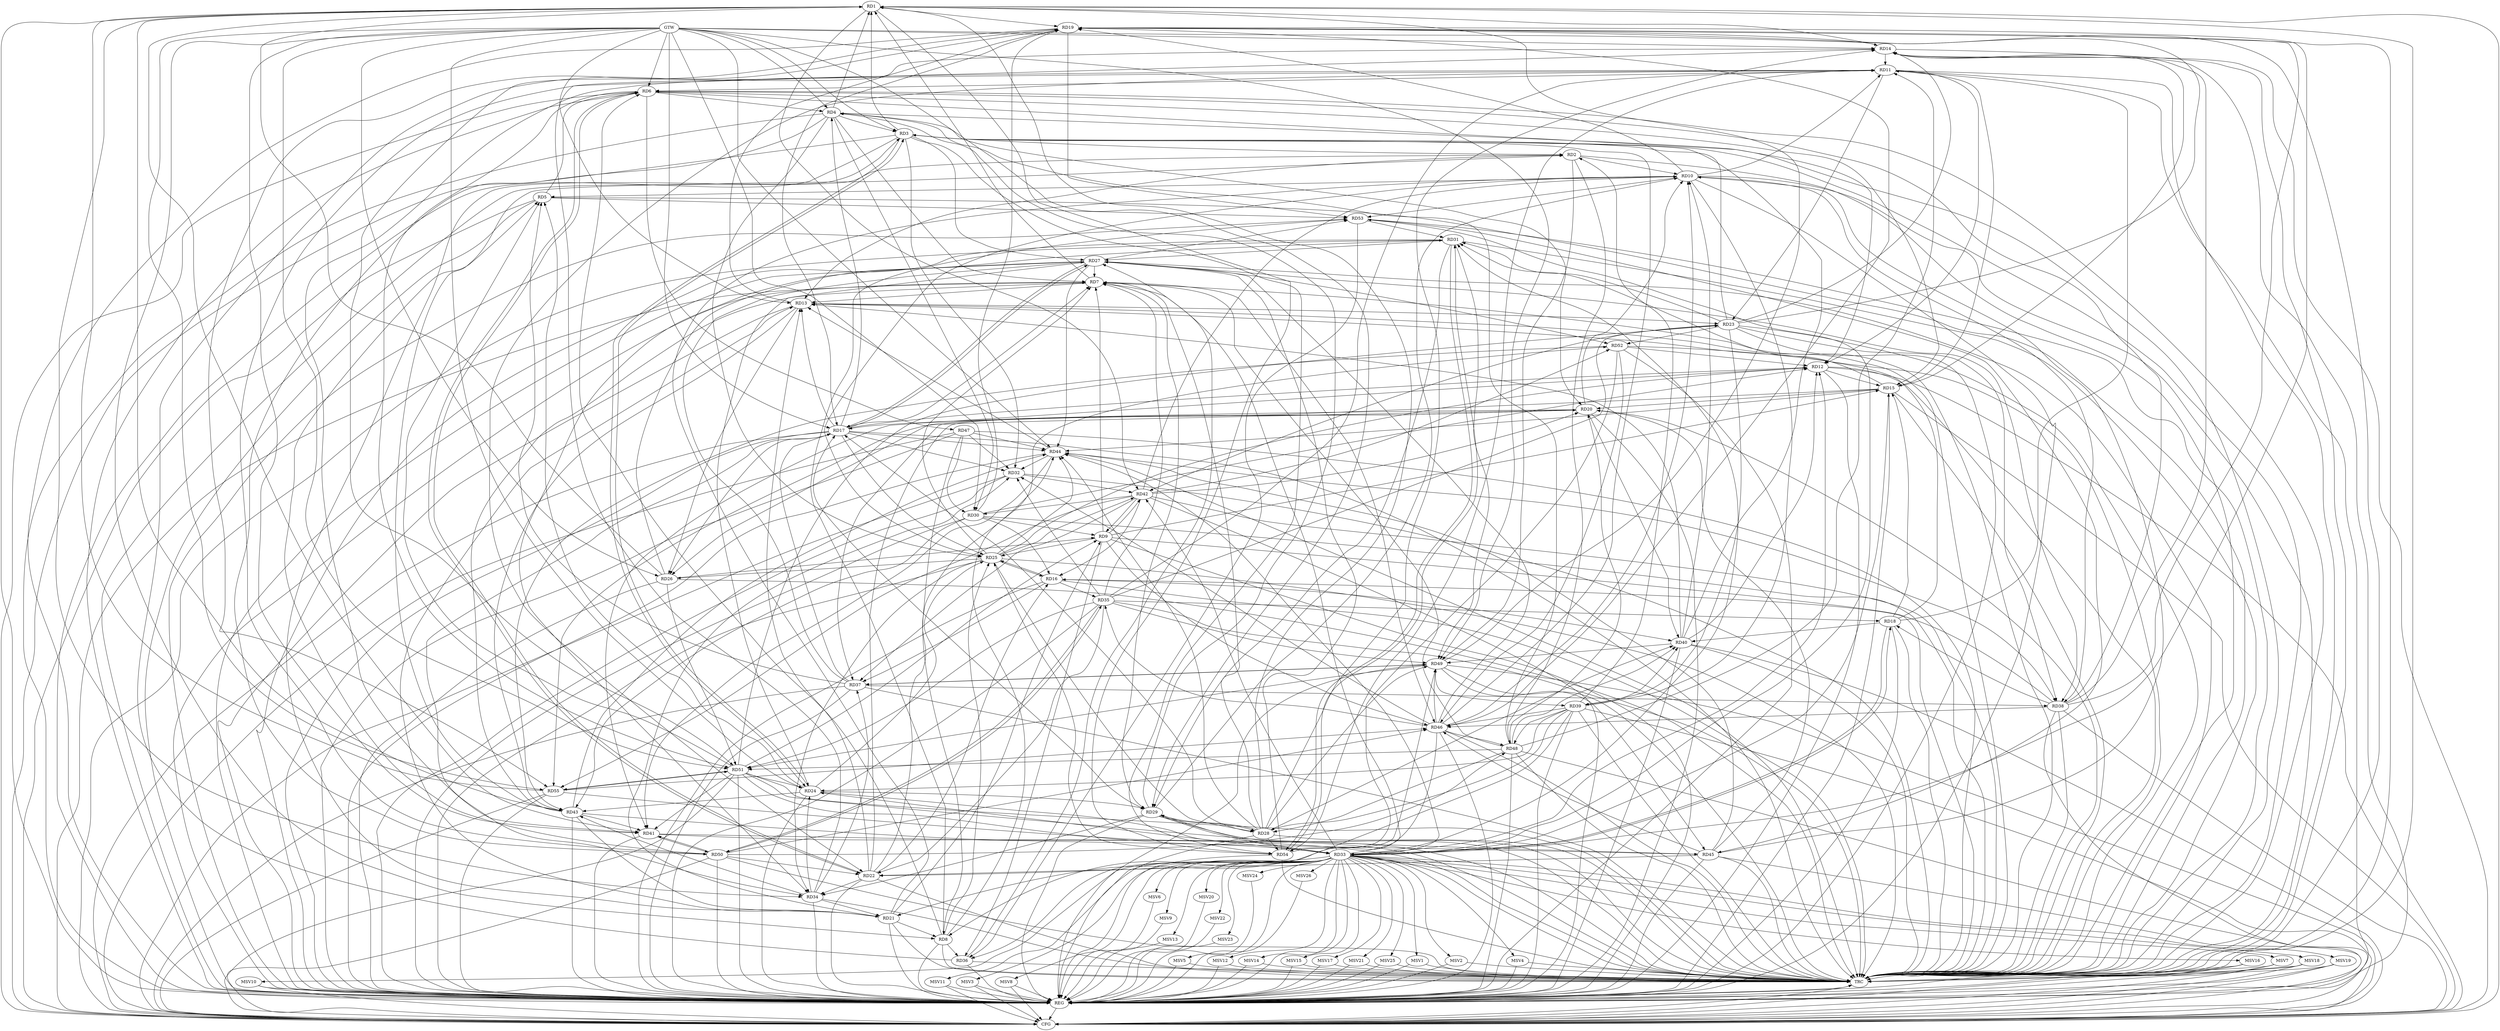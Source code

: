 strict digraph G {
  RD1 [ label="RD1" ];
  RD2 [ label="RD2" ];
  RD3 [ label="RD3" ];
  RD4 [ label="RD4" ];
  RD5 [ label="RD5" ];
  RD6 [ label="RD6" ];
  RD7 [ label="RD7" ];
  RD8 [ label="RD8" ];
  RD9 [ label="RD9" ];
  RD10 [ label="RD10" ];
  RD11 [ label="RD11" ];
  RD12 [ label="RD12" ];
  RD13 [ label="RD13" ];
  RD14 [ label="RD14" ];
  RD15 [ label="RD15" ];
  RD16 [ label="RD16" ];
  RD17 [ label="RD17" ];
  RD18 [ label="RD18" ];
  RD19 [ label="RD19" ];
  RD20 [ label="RD20" ];
  RD21 [ label="RD21" ];
  RD22 [ label="RD22" ];
  RD23 [ label="RD23" ];
  RD24 [ label="RD24" ];
  RD25 [ label="RD25" ];
  RD26 [ label="RD26" ];
  RD27 [ label="RD27" ];
  RD28 [ label="RD28" ];
  RD29 [ label="RD29" ];
  RD30 [ label="RD30" ];
  RD31 [ label="RD31" ];
  RD32 [ label="RD32" ];
  RD33 [ label="RD33" ];
  RD34 [ label="RD34" ];
  RD35 [ label="RD35" ];
  RD36 [ label="RD36" ];
  RD37 [ label="RD37" ];
  RD38 [ label="RD38" ];
  RD39 [ label="RD39" ];
  RD40 [ label="RD40" ];
  RD41 [ label="RD41" ];
  RD42 [ label="RD42" ];
  RD43 [ label="RD43" ];
  RD44 [ label="RD44" ];
  RD45 [ label="RD45" ];
  RD46 [ label="RD46" ];
  RD47 [ label="RD47" ];
  RD48 [ label="RD48" ];
  RD49 [ label="RD49" ];
  RD50 [ label="RD50" ];
  RD51 [ label="RD51" ];
  RD52 [ label="RD52" ];
  RD53 [ label="RD53" ];
  RD54 [ label="RD54" ];
  RD55 [ label="RD55" ];
  GTW [ label="GTW" ];
  REG [ label="REG" ];
  CFG [ label="CFG" ];
  TRC [ label="TRC" ];
  MSV1 [ label="MSV1" ];
  MSV2 [ label="MSV2" ];
  MSV3 [ label="MSV3" ];
  MSV4 [ label="MSV4" ];
  MSV5 [ label="MSV5" ];
  MSV6 [ label="MSV6" ];
  MSV7 [ label="MSV7" ];
  MSV8 [ label="MSV8" ];
  MSV9 [ label="MSV9" ];
  MSV10 [ label="MSV10" ];
  MSV11 [ label="MSV11" ];
  MSV12 [ label="MSV12" ];
  MSV13 [ label="MSV13" ];
  MSV14 [ label="MSV14" ];
  MSV15 [ label="MSV15" ];
  MSV16 [ label="MSV16" ];
  MSV17 [ label="MSV17" ];
  MSV18 [ label="MSV18" ];
  MSV19 [ label="MSV19" ];
  MSV20 [ label="MSV20" ];
  MSV21 [ label="MSV21" ];
  MSV22 [ label="MSV22" ];
  MSV23 [ label="MSV23" ];
  MSV24 [ label="MSV24" ];
  MSV25 [ label="MSV25" ];
  MSV26 [ label="MSV26" ];
  RD3 -> RD1;
  RD4 -> RD1;
  RD7 -> RD1;
  RD14 -> RD1;
  RD1 -> RD19;
  RD26 -> RD1;
  RD28 -> RD1;
  RD1 -> RD34;
  RD1 -> RD41;
  RD1 -> RD42;
  RD43 -> RD1;
  RD49 -> RD1;
  RD1 -> RD54;
  RD55 -> RD1;
  RD3 -> RD2;
  RD2 -> RD10;
  RD2 -> RD13;
  RD39 -> RD2;
  RD43 -> RD2;
  RD2 -> RD48;
  RD2 -> RD49;
  RD4 -> RD3;
  RD21 -> RD3;
  RD23 -> RD3;
  RD3 -> RD24;
  RD24 -> RD3;
  RD3 -> RD27;
  RD3 -> RD32;
  RD40 -> RD3;
  RD46 -> RD3;
  RD3 -> RD54;
  RD6 -> RD4;
  RD4 -> RD7;
  RD17 -> RD4;
  RD4 -> RD20;
  RD4 -> RD25;
  RD29 -> RD4;
  RD4 -> RD30;
  RD48 -> RD4;
  RD4 -> RD50;
  RD5 -> RD6;
  RD10 -> RD5;
  RD24 -> RD5;
  RD37 -> RD5;
  RD50 -> RD5;
  RD51 -> RD5;
  RD5 -> RD53;
  RD8 -> RD6;
  RD11 -> RD6;
  RD6 -> RD12;
  RD6 -> RD15;
  RD6 -> RD22;
  RD22 -> RD6;
  RD38 -> RD6;
  RD6 -> RD47;
  RD6 -> RD51;
  RD9 -> RD7;
  RD7 -> RD13;
  RD17 -> RD7;
  RD25 -> RD7;
  RD27 -> RD7;
  RD28 -> RD7;
  RD7 -> RD29;
  RD33 -> RD7;
  RD35 -> RD7;
  RD43 -> RD7;
  RD7 -> RD46;
  RD48 -> RD7;
  RD21 -> RD8;
  RD8 -> RD25;
  RD8 -> RD36;
  RD46 -> RD8;
  RD47 -> RD8;
  RD8 -> RD52;
  RD8 -> RD53;
  RD9 -> RD15;
  RD21 -> RD9;
  RD9 -> RD25;
  RD26 -> RD9;
  RD30 -> RD9;
  RD9 -> RD36;
  RD9 -> RD42;
  RD42 -> RD9;
  RD9 -> RD46;
  RD51 -> RD9;
  RD10 -> RD11;
  RD10 -> RD19;
  RD20 -> RD10;
  RD21 -> RD10;
  RD10 -> RD25;
  RD29 -> RD10;
  RD10 -> RD38;
  RD10 -> RD39;
  RD40 -> RD10;
  RD42 -> RD10;
  RD45 -> RD10;
  RD46 -> RD10;
  RD10 -> RD53;
  RD11 -> RD12;
  RD14 -> RD11;
  RD11 -> RD15;
  RD18 -> RD11;
  RD11 -> RD22;
  RD11 -> RD23;
  RD35 -> RD11;
  RD41 -> RD11;
  RD48 -> RD11;
  RD11 -> RD50;
  RD54 -> RD11;
  RD12 -> RD15;
  RD17 -> RD12;
  RD25 -> RD12;
  RD30 -> RD12;
  RD33 -> RD12;
  RD40 -> RD12;
  RD12 -> RD41;
  RD52 -> RD12;
  RD17 -> RD13;
  RD18 -> RD13;
  RD13 -> RD19;
  RD21 -> RD13;
  RD22 -> RD13;
  RD13 -> RD23;
  RD13 -> RD26;
  RD40 -> RD13;
  RD13 -> RD43;
  RD44 -> RD13;
  RD15 -> RD14;
  RD19 -> RD14;
  RD23 -> RD14;
  RD28 -> RD14;
  RD34 -> RD14;
  RD38 -> RD14;
  RD14 -> RD51;
  RD18 -> RD15;
  RD15 -> RD20;
  RD15 -> RD26;
  RD15 -> RD31;
  RD33 -> RD15;
  RD15 -> RD44;
  RD22 -> RD16;
  RD16 -> RD25;
  RD25 -> RD16;
  RD30 -> RD16;
  RD16 -> RD35;
  RD16 -> RD37;
  RD38 -> RD16;
  RD16 -> RD40;
  RD42 -> RD16;
  RD19 -> RD17;
  RD20 -> RD17;
  RD17 -> RD25;
  RD17 -> RD26;
  RD17 -> RD27;
  RD27 -> RD17;
  RD28 -> RD17;
  RD29 -> RD17;
  RD17 -> RD32;
  RD17 -> RD34;
  RD37 -> RD17;
  RD17 -> RD44;
  RD18 -> RD33;
  RD33 -> RD18;
  RD35 -> RD18;
  RD38 -> RD18;
  RD18 -> RD40;
  RD23 -> RD19;
  RD30 -> RD19;
  RD19 -> RD33;
  RD36 -> RD19;
  RD38 -> RD19;
  RD46 -> RD19;
  RD19 -> RD53;
  RD19 -> RD55;
  RD22 -> RD20;
  RD20 -> RD37;
  RD20 -> RD40;
  RD42 -> RD20;
  RD45 -> RD20;
  RD48 -> RD20;
  RD20 -> RD55;
  RD21 -> RD32;
  RD34 -> RD21;
  RD39 -> RD21;
  RD43 -> RD21;
  RD33 -> RD22;
  RD22 -> RD34;
  RD35 -> RD22;
  RD22 -> RD44;
  RD45 -> RD22;
  RD50 -> RD22;
  RD23 -> RD31;
  RD35 -> RD23;
  RD23 -> RD38;
  RD23 -> RD39;
  RD23 -> RD42;
  RD51 -> RD23;
  RD23 -> RD52;
  RD24 -> RD25;
  RD27 -> RD24;
  RD24 -> RD29;
  RD33 -> RD24;
  RD34 -> RD24;
  RD39 -> RD24;
  RD24 -> RD43;
  RD51 -> RD24;
  RD25 -> RD26;
  RD25 -> RD28;
  RD25 -> RD34;
  RD25 -> RD42;
  RD25 -> RD44;
  RD54 -> RD25;
  RD26 -> RD31;
  RD26 -> RD51;
  RD31 -> RD27;
  RD27 -> RD34;
  RD36 -> RD27;
  RD37 -> RD27;
  RD27 -> RD38;
  RD27 -> RD44;
  RD46 -> RD27;
  RD27 -> RD52;
  RD27 -> RD53;
  RD54 -> RD27;
  RD28 -> RD29;
  RD29 -> RD28;
  RD39 -> RD28;
  RD28 -> RD40;
  RD28 -> RD44;
  RD48 -> RD28;
  RD28 -> RD49;
  RD28 -> RD54;
  RD31 -> RD29;
  RD29 -> RD33;
  RD33 -> RD29;
  RD29 -> RD34;
  RD42 -> RD30;
  RD30 -> RD43;
  RD47 -> RD30;
  RD33 -> RD31;
  RD31 -> RD49;
  RD53 -> RD31;
  RD31 -> RD54;
  RD54 -> RD31;
  RD35 -> RD32;
  RD32 -> RD42;
  RD44 -> RD32;
  RD46 -> RD32;
  RD47 -> RD32;
  RD33 -> RD36;
  RD33 -> RD42;
  RD33 -> RD44;
  RD51 -> RD33;
  RD33 -> RD53;
  RD34 -> RD37;
  RD34 -> RD43;
  RD46 -> RD35;
  RD35 -> RD49;
  RD35 -> RD50;
  RD50 -> RD35;
  RD35 -> RD51;
  RD53 -> RD36;
  RD37 -> RD38;
  RD42 -> RD37;
  RD37 -> RD49;
  RD49 -> RD37;
  RD44 -> RD38;
  RD38 -> RD46;
  RD39 -> RD40;
  RD39 -> RD46;
  RD39 -> RD48;
  RD49 -> RD39;
  RD48 -> RD40;
  RD40 -> RD49;
  RD43 -> RD41;
  RD44 -> RD41;
  RD41 -> RD45;
  RD41 -> RD50;
  RD50 -> RD41;
  RD51 -> RD41;
  RD42 -> RD52;
  RD42 -> RD55;
  RD43 -> RD44;
  RD52 -> RD43;
  RD45 -> RD44;
  RD47 -> RD44;
  RD45 -> RD46;
  RD49 -> RD45;
  RD51 -> RD45;
  RD53 -> RD45;
  RD46 -> RD48;
  RD46 -> RD49;
  RD50 -> RD46;
  RD52 -> RD46;
  RD55 -> RD46;
  RD50 -> RD48;
  RD48 -> RD51;
  RD49 -> RD51;
  RD54 -> RD49;
  RD51 -> RD55;
  RD55 -> RD51;
  RD52 -> RD54;
  GTW -> RD4;
  GTW -> RD3;
  GTW -> RD55;
  GTW -> RD24;
  GTW -> RD29;
  GTW -> RD41;
  GTW -> RD49;
  GTW -> RD14;
  GTW -> RD13;
  GTW -> RD51;
  GTW -> RD44;
  GTW -> RD8;
  GTW -> RD30;
  GTW -> RD17;
  GTW -> RD6;
  GTW -> RD26;
  RD1 -> REG;
  RD2 -> REG;
  RD3 -> REG;
  RD4 -> REG;
  RD5 -> REG;
  RD6 -> REG;
  RD7 -> REG;
  RD8 -> REG;
  RD9 -> REG;
  RD10 -> REG;
  RD11 -> REG;
  RD12 -> REG;
  RD13 -> REG;
  RD14 -> REG;
  RD15 -> REG;
  RD16 -> REG;
  RD17 -> REG;
  RD18 -> REG;
  RD19 -> REG;
  RD20 -> REG;
  RD21 -> REG;
  RD22 -> REG;
  RD23 -> REG;
  RD24 -> REG;
  RD25 -> REG;
  RD26 -> REG;
  RD27 -> REG;
  RD28 -> REG;
  RD29 -> REG;
  RD30 -> REG;
  RD31 -> REG;
  RD32 -> REG;
  RD33 -> REG;
  RD34 -> REG;
  RD35 -> REG;
  RD36 -> REG;
  RD37 -> REG;
  RD38 -> REG;
  RD39 -> REG;
  RD40 -> REG;
  RD41 -> REG;
  RD42 -> REG;
  RD43 -> REG;
  RD44 -> REG;
  RD45 -> REG;
  RD46 -> REG;
  RD47 -> REG;
  RD48 -> REG;
  RD49 -> REG;
  RD50 -> REG;
  RD51 -> REG;
  RD52 -> REG;
  RD53 -> REG;
  RD54 -> REG;
  RD55 -> REG;
  RD49 -> CFG;
  RD5 -> CFG;
  RD51 -> CFG;
  RD14 -> CFG;
  RD15 -> CFG;
  RD47 -> CFG;
  RD6 -> CFG;
  RD39 -> CFG;
  RD38 -> CFG;
  RD7 -> CFG;
  RD12 -> CFG;
  RD17 -> CFG;
  RD31 -> CFG;
  RD1 -> CFG;
  RD40 -> CFG;
  RD50 -> CFG;
  RD55 -> CFG;
  RD37 -> CFG;
  RD45 -> CFG;
  RD3 -> CFG;
  RD32 -> CFG;
  RD48 -> CFG;
  REG -> CFG;
  RD1 -> TRC;
  RD2 -> TRC;
  RD3 -> TRC;
  RD4 -> TRC;
  RD5 -> TRC;
  RD6 -> TRC;
  RD7 -> TRC;
  RD8 -> TRC;
  RD9 -> TRC;
  RD10 -> TRC;
  RD11 -> TRC;
  RD12 -> TRC;
  RD13 -> TRC;
  RD14 -> TRC;
  RD15 -> TRC;
  RD16 -> TRC;
  RD17 -> TRC;
  RD18 -> TRC;
  RD19 -> TRC;
  RD20 -> TRC;
  RD21 -> TRC;
  RD22 -> TRC;
  RD23 -> TRC;
  RD24 -> TRC;
  RD25 -> TRC;
  RD26 -> TRC;
  RD27 -> TRC;
  RD28 -> TRC;
  RD29 -> TRC;
  RD30 -> TRC;
  RD31 -> TRC;
  RD32 -> TRC;
  RD33 -> TRC;
  RD34 -> TRC;
  RD35 -> TRC;
  RD36 -> TRC;
  RD37 -> TRC;
  RD38 -> TRC;
  RD39 -> TRC;
  RD40 -> TRC;
  RD41 -> TRC;
  RD42 -> TRC;
  RD43 -> TRC;
  RD44 -> TRC;
  RD45 -> TRC;
  RD46 -> TRC;
  RD47 -> TRC;
  RD48 -> TRC;
  RD49 -> TRC;
  RD50 -> TRC;
  RD51 -> TRC;
  RD52 -> TRC;
  RD53 -> TRC;
  RD54 -> TRC;
  RD55 -> TRC;
  GTW -> TRC;
  CFG -> TRC;
  TRC -> REG;
  RD33 -> MSV1;
  RD33 -> MSV2;
  RD33 -> MSV3;
  RD33 -> MSV4;
  RD33 -> MSV5;
  MSV1 -> REG;
  MSV1 -> TRC;
  MSV2 -> REG;
  MSV2 -> TRC;
  MSV3 -> REG;
  MSV3 -> CFG;
  MSV4 -> REG;
  MSV4 -> TRC;
  MSV5 -> REG;
  MSV5 -> TRC;
  RD33 -> MSV6;
  MSV6 -> REG;
  RD33 -> MSV7;
  RD33 -> MSV8;
  MSV7 -> REG;
  MSV7 -> TRC;
  MSV7 -> CFG;
  MSV8 -> REG;
  MSV8 -> CFG;
  RD33 -> MSV9;
  RD33 -> MSV10;
  RD33 -> MSV11;
  MSV9 -> REG;
  MSV10 -> REG;
  MSV10 -> CFG;
  MSV11 -> REG;
  MSV11 -> CFG;
  RD33 -> MSV12;
  MSV12 -> REG;
  MSV12 -> TRC;
  RD33 -> MSV13;
  MSV13 -> REG;
  RD33 -> MSV14;
  MSV14 -> REG;
  MSV14 -> TRC;
  RD33 -> MSV15;
  MSV15 -> REG;
  MSV15 -> TRC;
  RD33 -> MSV16;
  RD33 -> MSV17;
  RD33 -> MSV18;
  MSV16 -> REG;
  MSV16 -> TRC;
  MSV16 -> CFG;
  MSV17 -> REG;
  MSV17 -> TRC;
  MSV18 -> REG;
  MSV18 -> TRC;
  MSV18 -> CFG;
  RD33 -> MSV19;
  RD33 -> MSV20;
  MSV19 -> REG;
  MSV19 -> TRC;
  MSV19 -> CFG;
  MSV20 -> REG;
  RD33 -> MSV21;
  RD33 -> MSV22;
  RD33 -> MSV23;
  RD33 -> MSV24;
  MSV21 -> REG;
  MSV21 -> TRC;
  MSV22 -> REG;
  MSV23 -> REG;
  MSV24 -> REG;
  RD33 -> MSV25;
  RD33 -> MSV26;
  MSV25 -> REG;
  MSV25 -> TRC;
  MSV26 -> REG;
}
